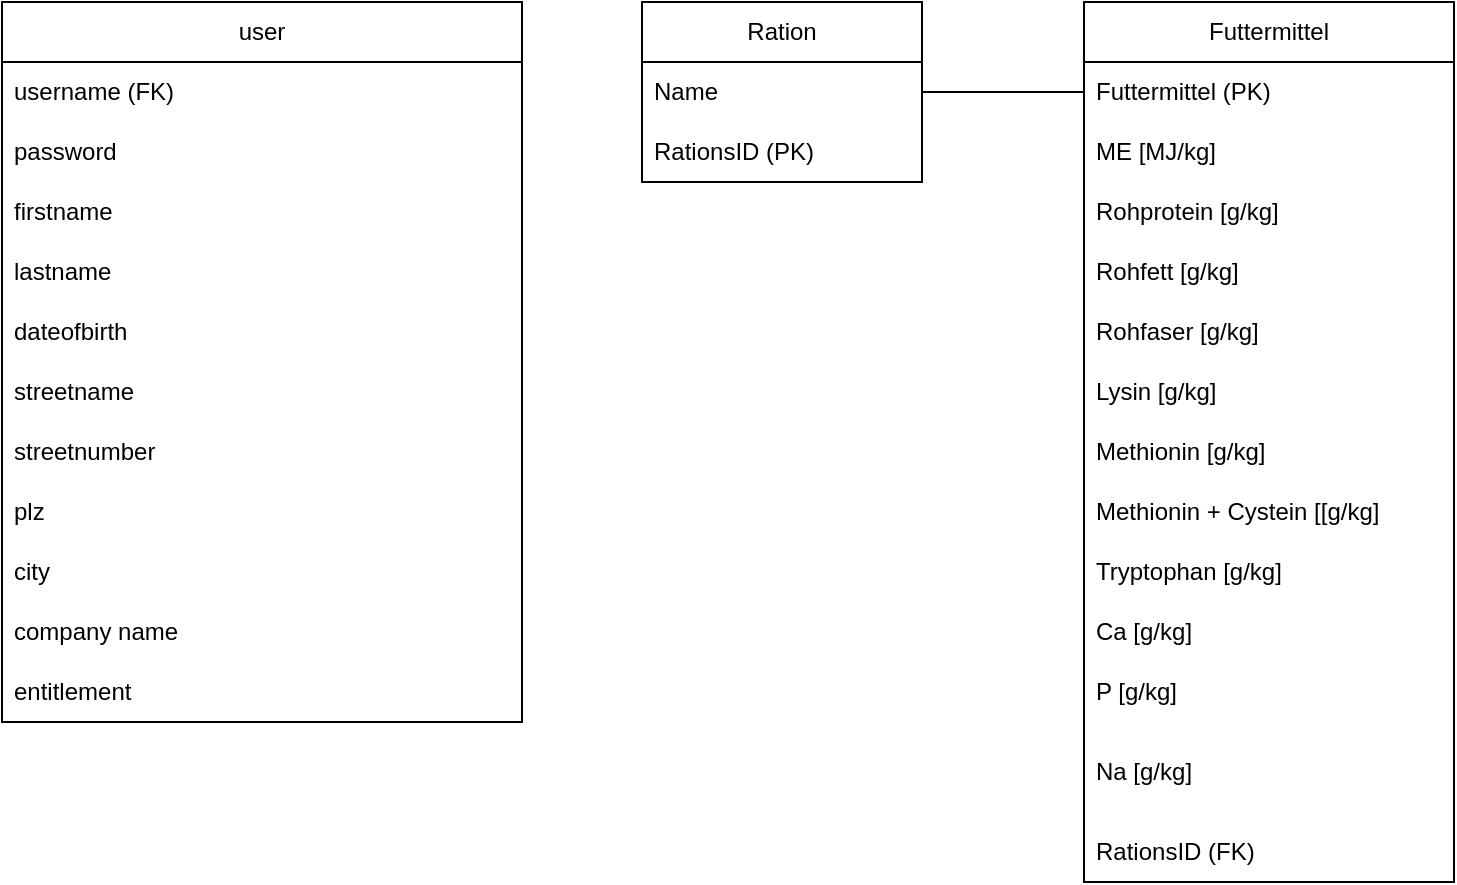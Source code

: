 <mxfile version="22.0.0" type="device">
  <diagram id="R2lEEEUBdFMjLlhIrx00" name="Page-1">
    <mxGraphModel dx="1434" dy="750" grid="1" gridSize="10" guides="1" tooltips="1" connect="1" arrows="1" fold="1" page="1" pageScale="1" pageWidth="850" pageHeight="1100" math="0" shadow="0" extFonts="Permanent Marker^https://fonts.googleapis.com/css?family=Permanent+Marker">
      <root>
        <mxCell id="0" />
        <mxCell id="1" parent="0" />
        <mxCell id="haGexnzMSb4pTG4VEta0-5" value="user" style="swimlane;fontStyle=0;childLayout=stackLayout;horizontal=1;startSize=30;horizontalStack=0;resizeParent=1;resizeParentMax=0;resizeLast=0;collapsible=1;marginBottom=0;whiteSpace=wrap;html=1;" vertex="1" parent="1">
          <mxGeometry x="40" y="40" width="260" height="360" as="geometry" />
        </mxCell>
        <mxCell id="haGexnzMSb4pTG4VEta0-6" value="username (FK)" style="text;strokeColor=none;fillColor=none;align=left;verticalAlign=middle;spacingLeft=4;spacingRight=4;overflow=hidden;points=[[0,0.5],[1,0.5]];portConstraint=eastwest;rotatable=0;whiteSpace=wrap;html=1;" vertex="1" parent="haGexnzMSb4pTG4VEta0-5">
          <mxGeometry y="30" width="260" height="30" as="geometry" />
        </mxCell>
        <mxCell id="haGexnzMSb4pTG4VEta0-7" value="password&lt;span style=&quot;white-space: pre;&quot;&gt;&#x9;&lt;/span&gt;" style="text;strokeColor=none;fillColor=none;align=left;verticalAlign=middle;spacingLeft=4;spacingRight=4;overflow=hidden;points=[[0,0.5],[1,0.5]];portConstraint=eastwest;rotatable=0;whiteSpace=wrap;html=1;" vertex="1" parent="haGexnzMSb4pTG4VEta0-5">
          <mxGeometry y="60" width="260" height="30" as="geometry" />
        </mxCell>
        <mxCell id="haGexnzMSb4pTG4VEta0-8" value="firstname" style="text;strokeColor=none;fillColor=none;align=left;verticalAlign=middle;spacingLeft=4;spacingRight=4;overflow=hidden;points=[[0,0.5],[1,0.5]];portConstraint=eastwest;rotatable=0;whiteSpace=wrap;html=1;" vertex="1" parent="haGexnzMSb4pTG4VEta0-5">
          <mxGeometry y="90" width="260" height="30" as="geometry" />
        </mxCell>
        <mxCell id="haGexnzMSb4pTG4VEta0-9" value="lastname" style="text;strokeColor=none;fillColor=none;align=left;verticalAlign=middle;spacingLeft=4;spacingRight=4;overflow=hidden;points=[[0,0.5],[1,0.5]];portConstraint=eastwest;rotatable=0;whiteSpace=wrap;html=1;" vertex="1" parent="haGexnzMSb4pTG4VEta0-5">
          <mxGeometry y="120" width="260" height="30" as="geometry" />
        </mxCell>
        <mxCell id="haGexnzMSb4pTG4VEta0-10" value="dateofbirth" style="text;strokeColor=none;fillColor=none;align=left;verticalAlign=middle;spacingLeft=4;spacingRight=4;overflow=hidden;points=[[0,0.5],[1,0.5]];portConstraint=eastwest;rotatable=0;whiteSpace=wrap;html=1;" vertex="1" parent="haGexnzMSb4pTG4VEta0-5">
          <mxGeometry y="150" width="260" height="30" as="geometry" />
        </mxCell>
        <mxCell id="haGexnzMSb4pTG4VEta0-11" value="streetname" style="text;strokeColor=none;fillColor=none;align=left;verticalAlign=middle;spacingLeft=4;spacingRight=4;overflow=hidden;points=[[0,0.5],[1,0.5]];portConstraint=eastwest;rotatable=0;whiteSpace=wrap;html=1;" vertex="1" parent="haGexnzMSb4pTG4VEta0-5">
          <mxGeometry y="180" width="260" height="30" as="geometry" />
        </mxCell>
        <mxCell id="haGexnzMSb4pTG4VEta0-12" value="streetnumber" style="text;strokeColor=none;fillColor=none;align=left;verticalAlign=middle;spacingLeft=4;spacingRight=4;overflow=hidden;points=[[0,0.5],[1,0.5]];portConstraint=eastwest;rotatable=0;whiteSpace=wrap;html=1;" vertex="1" parent="haGexnzMSb4pTG4VEta0-5">
          <mxGeometry y="210" width="260" height="30" as="geometry" />
        </mxCell>
        <mxCell id="haGexnzMSb4pTG4VEta0-13" value="plz" style="text;strokeColor=none;fillColor=none;align=left;verticalAlign=middle;spacingLeft=4;spacingRight=4;overflow=hidden;points=[[0,0.5],[1,0.5]];portConstraint=eastwest;rotatable=0;whiteSpace=wrap;html=1;" vertex="1" parent="haGexnzMSb4pTG4VEta0-5">
          <mxGeometry y="240" width="260" height="30" as="geometry" />
        </mxCell>
        <mxCell id="haGexnzMSb4pTG4VEta0-14" value="city" style="text;strokeColor=none;fillColor=none;align=left;verticalAlign=middle;spacingLeft=4;spacingRight=4;overflow=hidden;points=[[0,0.5],[1,0.5]];portConstraint=eastwest;rotatable=0;whiteSpace=wrap;html=1;" vertex="1" parent="haGexnzMSb4pTG4VEta0-5">
          <mxGeometry y="270" width="260" height="30" as="geometry" />
        </mxCell>
        <mxCell id="haGexnzMSb4pTG4VEta0-15" value="company name" style="text;strokeColor=none;fillColor=none;align=left;verticalAlign=middle;spacingLeft=4;spacingRight=4;overflow=hidden;points=[[0,0.5],[1,0.5]];portConstraint=eastwest;rotatable=0;whiteSpace=wrap;html=1;" vertex="1" parent="haGexnzMSb4pTG4VEta0-5">
          <mxGeometry y="300" width="260" height="30" as="geometry" />
        </mxCell>
        <mxCell id="haGexnzMSb4pTG4VEta0-16" value="entitlement" style="text;strokeColor=none;fillColor=none;align=left;verticalAlign=middle;spacingLeft=4;spacingRight=4;overflow=hidden;points=[[0,0.5],[1,0.5]];portConstraint=eastwest;rotatable=0;whiteSpace=wrap;html=1;" vertex="1" parent="haGexnzMSb4pTG4VEta0-5">
          <mxGeometry y="330" width="260" height="30" as="geometry" />
        </mxCell>
        <mxCell id="haGexnzMSb4pTG4VEta0-17" value="Futtermittel" style="swimlane;fontStyle=0;childLayout=stackLayout;horizontal=1;startSize=30;horizontalStack=0;resizeParent=1;resizeParentMax=0;resizeLast=0;collapsible=1;marginBottom=0;whiteSpace=wrap;html=1;" vertex="1" parent="1">
          <mxGeometry x="581" y="40" width="185" height="440" as="geometry" />
        </mxCell>
        <mxCell id="haGexnzMSb4pTG4VEta0-31" value="Futtermittel (PK)" style="text;strokeColor=none;fillColor=none;align=left;verticalAlign=middle;spacingLeft=4;spacingRight=4;overflow=hidden;points=[[0,0.5],[1,0.5]];portConstraint=eastwest;rotatable=0;whiteSpace=wrap;html=1;" vertex="1" parent="haGexnzMSb4pTG4VEta0-17">
          <mxGeometry y="30" width="185" height="30" as="geometry" />
        </mxCell>
        <mxCell id="haGexnzMSb4pTG4VEta0-18" value="ME [MJ/kg]" style="text;strokeColor=none;fillColor=none;align=left;verticalAlign=middle;spacingLeft=4;spacingRight=4;overflow=hidden;points=[[0,0.5],[1,0.5]];portConstraint=eastwest;rotatable=0;whiteSpace=wrap;html=1;" vertex="1" parent="haGexnzMSb4pTG4VEta0-17">
          <mxGeometry y="60" width="185" height="30" as="geometry" />
        </mxCell>
        <mxCell id="haGexnzMSb4pTG4VEta0-19" value="Rohprotein [g/kg]" style="text;strokeColor=none;fillColor=none;align=left;verticalAlign=middle;spacingLeft=4;spacingRight=4;overflow=hidden;points=[[0,0.5],[1,0.5]];portConstraint=eastwest;rotatable=0;whiteSpace=wrap;html=1;" vertex="1" parent="haGexnzMSb4pTG4VEta0-17">
          <mxGeometry y="90" width="185" height="30" as="geometry" />
        </mxCell>
        <mxCell id="haGexnzMSb4pTG4VEta0-20" value="Rohfett [g/kg]" style="text;strokeColor=none;fillColor=none;align=left;verticalAlign=middle;spacingLeft=4;spacingRight=4;overflow=hidden;points=[[0,0.5],[1,0.5]];portConstraint=eastwest;rotatable=0;whiteSpace=wrap;html=1;" vertex="1" parent="haGexnzMSb4pTG4VEta0-17">
          <mxGeometry y="120" width="185" height="30" as="geometry" />
        </mxCell>
        <mxCell id="haGexnzMSb4pTG4VEta0-21" value="Rohfaser [g/kg]" style="text;strokeColor=none;fillColor=none;align=left;verticalAlign=middle;spacingLeft=4;spacingRight=4;overflow=hidden;points=[[0,0.5],[1,0.5]];portConstraint=eastwest;rotatable=0;whiteSpace=wrap;html=1;" vertex="1" parent="haGexnzMSb4pTG4VEta0-17">
          <mxGeometry y="150" width="185" height="30" as="geometry" />
        </mxCell>
        <mxCell id="haGexnzMSb4pTG4VEta0-22" value="Lysin [g/kg]" style="text;strokeColor=none;fillColor=none;align=left;verticalAlign=middle;spacingLeft=4;spacingRight=4;overflow=hidden;points=[[0,0.5],[1,0.5]];portConstraint=eastwest;rotatable=0;whiteSpace=wrap;html=1;" vertex="1" parent="haGexnzMSb4pTG4VEta0-17">
          <mxGeometry y="180" width="185" height="30" as="geometry" />
        </mxCell>
        <mxCell id="haGexnzMSb4pTG4VEta0-23" value="Methionin [g/kg]" style="text;strokeColor=none;fillColor=none;align=left;verticalAlign=middle;spacingLeft=4;spacingRight=4;overflow=hidden;points=[[0,0.5],[1,0.5]];portConstraint=eastwest;rotatable=0;whiteSpace=wrap;html=1;" vertex="1" parent="haGexnzMSb4pTG4VEta0-17">
          <mxGeometry y="210" width="185" height="30" as="geometry" />
        </mxCell>
        <mxCell id="haGexnzMSb4pTG4VEta0-25" value="Methionin + Cystein [[g/kg]" style="text;strokeColor=none;fillColor=none;align=left;verticalAlign=middle;spacingLeft=4;spacingRight=4;overflow=hidden;points=[[0,0.5],[1,0.5]];portConstraint=eastwest;rotatable=0;whiteSpace=wrap;html=1;" vertex="1" parent="haGexnzMSb4pTG4VEta0-17">
          <mxGeometry y="240" width="185" height="30" as="geometry" />
        </mxCell>
        <mxCell id="haGexnzMSb4pTG4VEta0-27" value="Tryptophan [g/kg]" style="text;strokeColor=none;fillColor=none;align=left;verticalAlign=middle;spacingLeft=4;spacingRight=4;overflow=hidden;points=[[0,0.5],[1,0.5]];portConstraint=eastwest;rotatable=0;whiteSpace=wrap;html=1;" vertex="1" parent="haGexnzMSb4pTG4VEta0-17">
          <mxGeometry y="270" width="185" height="30" as="geometry" />
        </mxCell>
        <mxCell id="haGexnzMSb4pTG4VEta0-29" value="Ca [g/kg]" style="text;strokeColor=none;fillColor=none;align=left;verticalAlign=middle;spacingLeft=4;spacingRight=4;overflow=hidden;points=[[0,0.5],[1,0.5]];portConstraint=eastwest;rotatable=0;whiteSpace=wrap;html=1;" vertex="1" parent="haGexnzMSb4pTG4VEta0-17">
          <mxGeometry y="300" width="185" height="30" as="geometry" />
        </mxCell>
        <mxCell id="haGexnzMSb4pTG4VEta0-28" value="P [g/kg]" style="text;strokeColor=none;fillColor=none;align=left;verticalAlign=middle;spacingLeft=4;spacingRight=4;overflow=hidden;points=[[0,0.5],[1,0.5]];portConstraint=eastwest;rotatable=0;whiteSpace=wrap;html=1;" vertex="1" parent="haGexnzMSb4pTG4VEta0-17">
          <mxGeometry y="330" width="185" height="30" as="geometry" />
        </mxCell>
        <mxCell id="haGexnzMSb4pTG4VEta0-26" value="Na [g/kg]" style="text;strokeColor=none;fillColor=none;align=left;verticalAlign=middle;spacingLeft=4;spacingRight=4;overflow=hidden;points=[[0,0.5],[1,0.5]];portConstraint=eastwest;rotatable=0;whiteSpace=wrap;html=1;" vertex="1" parent="haGexnzMSb4pTG4VEta0-17">
          <mxGeometry y="360" width="185" height="50" as="geometry" />
        </mxCell>
        <mxCell id="haGexnzMSb4pTG4VEta0-37" value="RationsID (FK)" style="text;strokeColor=none;fillColor=none;align=left;verticalAlign=middle;spacingLeft=4;spacingRight=4;overflow=hidden;points=[[0,0.5],[1,0.5]];portConstraint=eastwest;rotatable=0;whiteSpace=wrap;html=1;" vertex="1" parent="haGexnzMSb4pTG4VEta0-17">
          <mxGeometry y="410" width="185" height="30" as="geometry" />
        </mxCell>
        <mxCell id="haGexnzMSb4pTG4VEta0-32" value="Ration" style="swimlane;fontStyle=0;childLayout=stackLayout;horizontal=1;startSize=30;horizontalStack=0;resizeParent=1;resizeParentMax=0;resizeLast=0;collapsible=1;marginBottom=0;whiteSpace=wrap;html=1;" vertex="1" parent="1">
          <mxGeometry x="360" y="40" width="140" height="90" as="geometry" />
        </mxCell>
        <mxCell id="haGexnzMSb4pTG4VEta0-33" value="Name" style="text;strokeColor=none;fillColor=none;align=left;verticalAlign=middle;spacingLeft=4;spacingRight=4;overflow=hidden;points=[[0,0.5],[1,0.5]];portConstraint=eastwest;rotatable=0;whiteSpace=wrap;html=1;" vertex="1" parent="haGexnzMSb4pTG4VEta0-32">
          <mxGeometry y="30" width="140" height="30" as="geometry" />
        </mxCell>
        <mxCell id="haGexnzMSb4pTG4VEta0-36" value="RationsID (PK)" style="text;strokeColor=none;fillColor=none;align=left;verticalAlign=middle;spacingLeft=4;spacingRight=4;overflow=hidden;points=[[0,0.5],[1,0.5]];portConstraint=eastwest;rotatable=0;whiteSpace=wrap;html=1;" vertex="1" parent="haGexnzMSb4pTG4VEta0-32">
          <mxGeometry y="60" width="140" height="30" as="geometry" />
        </mxCell>
        <mxCell id="haGexnzMSb4pTG4VEta0-38" value="" style="endArrow=none;html=1;rounded=0;entryX=1;entryY=0.5;entryDx=0;entryDy=0;exitX=0;exitY=0.5;exitDx=0;exitDy=0;" edge="1" parent="1" source="haGexnzMSb4pTG4VEta0-31" target="haGexnzMSb4pTG4VEta0-33">
          <mxGeometry width="50" height="50" relative="1" as="geometry">
            <mxPoint x="400" y="310" as="sourcePoint" />
            <mxPoint x="450" y="260" as="targetPoint" />
          </mxGeometry>
        </mxCell>
      </root>
    </mxGraphModel>
  </diagram>
</mxfile>
